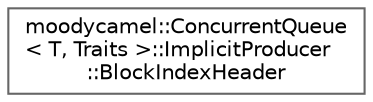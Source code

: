 digraph "类继承关系图"
{
 // INTERACTIVE_SVG=YES
 // LATEX_PDF_SIZE
  bgcolor="transparent";
  edge [fontname=Helvetica,fontsize=10,labelfontname=Helvetica,labelfontsize=10];
  node [fontname=Helvetica,fontsize=10,shape=box,height=0.2,width=0.4];
  rankdir="LR";
  Node0 [id="Node000000",label="moodycamel::ConcurrentQueue\l\< T, Traits \>::ImplicitProducer\l::BlockIndexHeader",height=0.2,width=0.4,color="grey40", fillcolor="white", style="filled",URL="$d9/d83/structmoodycamel_1_1ConcurrentQueue_1_1ImplicitProducer_1_1BlockIndexHeader.html",tooltip=" "];
}
